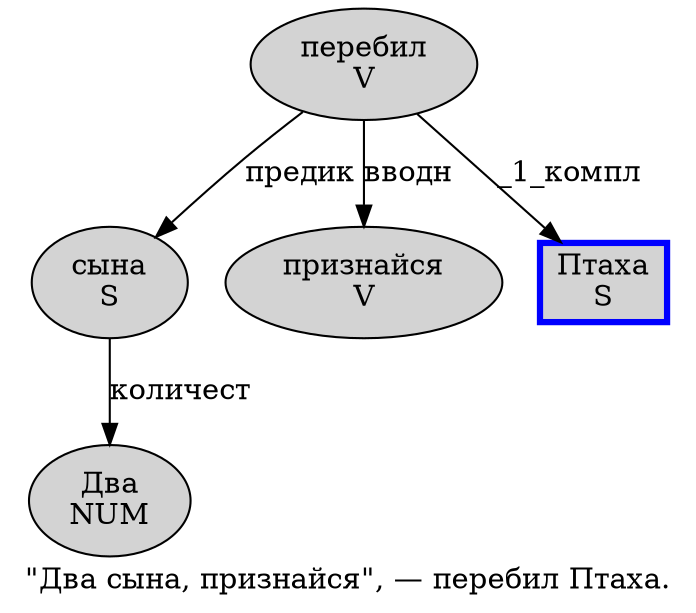 digraph SENTENCE_396 {
	graph [label="\"Два сына, признайся\", — перебил Птаха."]
	node [style=filled]
		8 [label="перебил
V" color="" fillcolor=lightgray penwidth=1 shape=ellipse]
		1 [label="Два
NUM" color="" fillcolor=lightgray penwidth=1 shape=ellipse]
		2 [label="сына
S" color="" fillcolor=lightgray penwidth=1 shape=ellipse]
		4 [label="признайся
V" color="" fillcolor=lightgray penwidth=1 shape=ellipse]
		9 [label="Птаха
S" color=blue fillcolor=lightgray penwidth=3 shape=box]
			8 -> 2 [label="предик"]
			8 -> 4 [label="вводн"]
			8 -> 9 [label="_1_компл"]
			2 -> 1 [label="количест"]
}